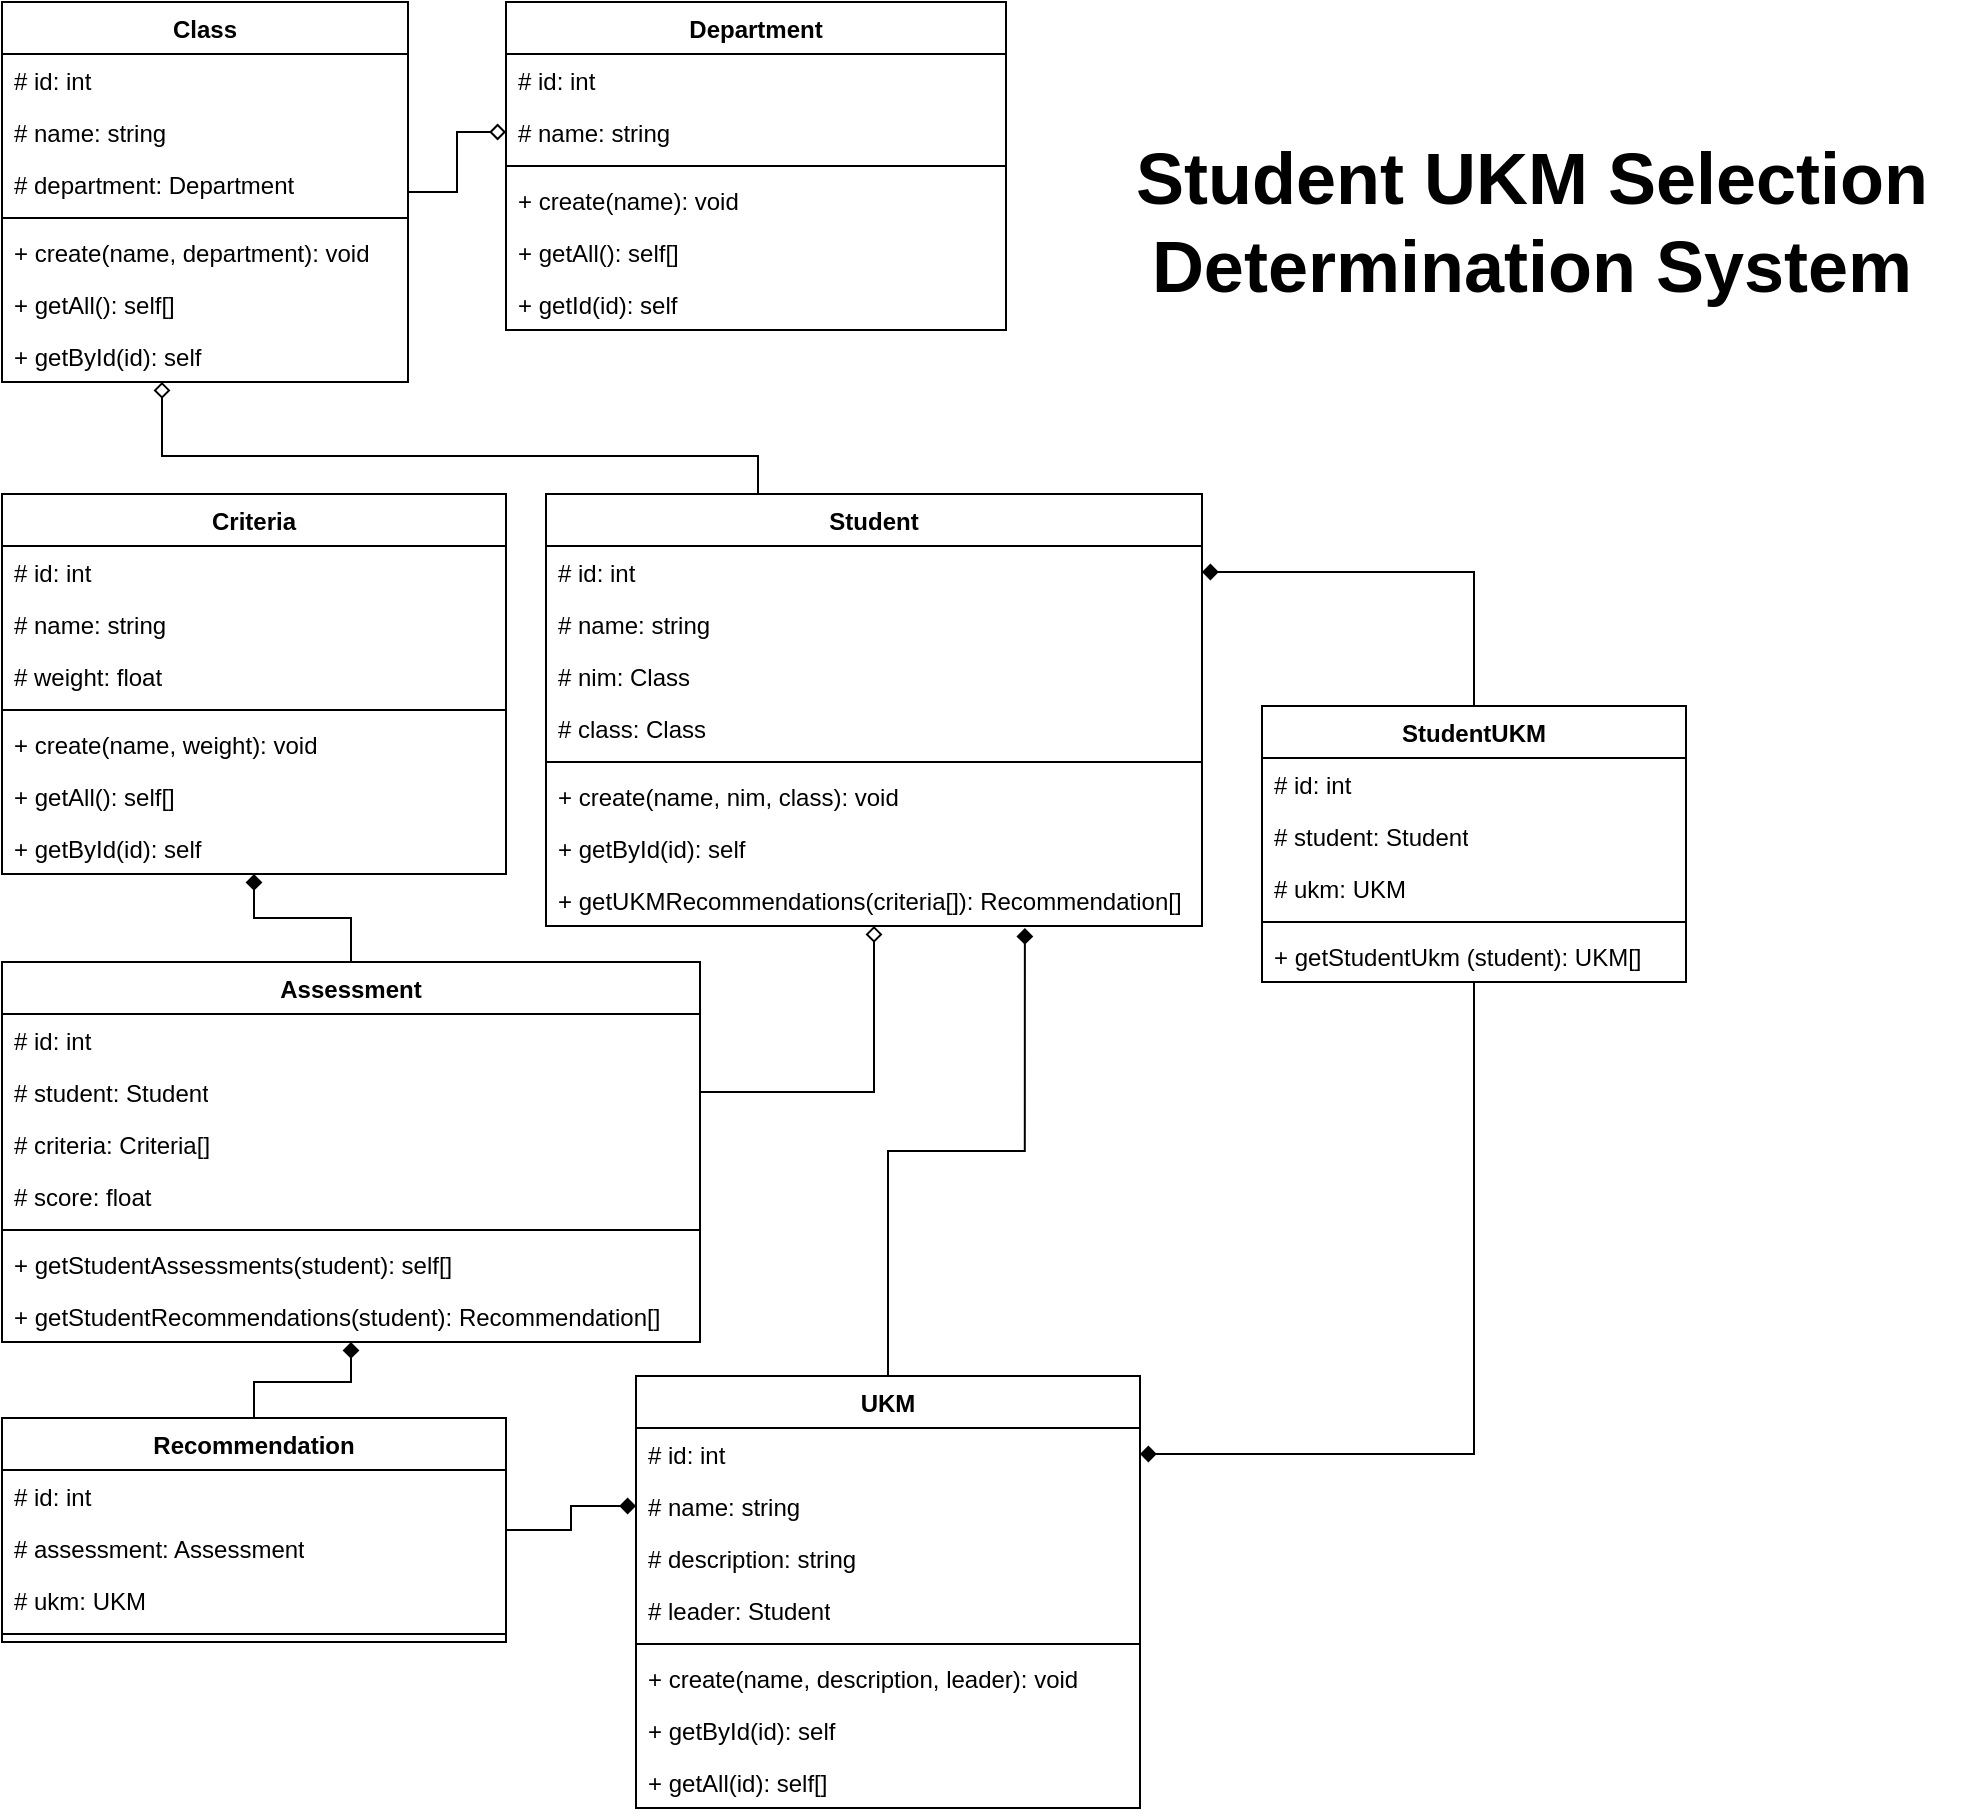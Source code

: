 <mxfile version="26.0.15">
  <diagram name="Page-1" id="KbIcFe-LaUw-SmJ73up1">
    <mxGraphModel dx="1590" dy="1212" grid="0" gridSize="10" guides="1" tooltips="1" connect="1" arrows="1" fold="1" page="1" pageScale="1" pageWidth="1100" pageHeight="850" math="0" shadow="0">
      <root>
        <mxCell id="0" />
        <mxCell id="1" parent="0" />
        <mxCell id="vltSLkn564qvBIl-ta4d-78" style="edgeStyle=orthogonalEdgeStyle;rounded=0;orthogonalLoop=1;jettySize=auto;html=1;entryX=1;entryY=0.5;entryDx=0;entryDy=0;endArrow=none;startFill=0;startArrow=diamond;" edge="1" parent="1" source="vltSLkn564qvBIl-ta4d-14" target="vltSLkn564qvBIl-ta4d-62">
          <mxGeometry relative="1" as="geometry" />
        </mxCell>
        <mxCell id="vltSLkn564qvBIl-ta4d-14" value="Student" style="swimlane;fontStyle=1;align=center;verticalAlign=top;childLayout=stackLayout;horizontal=1;startSize=26;horizontalStack=0;resizeParent=1;resizeParentMax=0;resizeLast=0;collapsible=1;marginBottom=0;whiteSpace=wrap;html=1;" vertex="1" parent="1">
          <mxGeometry x="340" y="266" width="328" height="216" as="geometry" />
        </mxCell>
        <mxCell id="vltSLkn564qvBIl-ta4d-15" value="# id: int" style="text;strokeColor=none;fillColor=none;align=left;verticalAlign=top;spacingLeft=4;spacingRight=4;overflow=hidden;rotatable=0;points=[[0,0.5],[1,0.5]];portConstraint=eastwest;whiteSpace=wrap;html=1;" vertex="1" parent="vltSLkn564qvBIl-ta4d-14">
          <mxGeometry y="26" width="328" height="26" as="geometry" />
        </mxCell>
        <mxCell id="vltSLkn564qvBIl-ta4d-18" value="# name: string" style="text;strokeColor=none;fillColor=none;align=left;verticalAlign=top;spacingLeft=4;spacingRight=4;overflow=hidden;rotatable=0;points=[[0,0.5],[1,0.5]];portConstraint=eastwest;whiteSpace=wrap;html=1;" vertex="1" parent="vltSLkn564qvBIl-ta4d-14">
          <mxGeometry y="52" width="328" height="26" as="geometry" />
        </mxCell>
        <mxCell id="vltSLkn564qvBIl-ta4d-20" value="# nim: Class" style="text;strokeColor=none;fillColor=none;align=left;verticalAlign=top;spacingLeft=4;spacingRight=4;overflow=hidden;rotatable=0;points=[[0,0.5],[1,0.5]];portConstraint=eastwest;whiteSpace=wrap;html=1;" vertex="1" parent="vltSLkn564qvBIl-ta4d-14">
          <mxGeometry y="78" width="328" height="26" as="geometry" />
        </mxCell>
        <mxCell id="vltSLkn564qvBIl-ta4d-19" value="# class: Class" style="text;strokeColor=none;fillColor=none;align=left;verticalAlign=top;spacingLeft=4;spacingRight=4;overflow=hidden;rotatable=0;points=[[0,0.5],[1,0.5]];portConstraint=eastwest;whiteSpace=wrap;html=1;" vertex="1" parent="vltSLkn564qvBIl-ta4d-14">
          <mxGeometry y="104" width="328" height="26" as="geometry" />
        </mxCell>
        <mxCell id="vltSLkn564qvBIl-ta4d-16" value="" style="line;strokeWidth=1;fillColor=none;align=left;verticalAlign=middle;spacingTop=-1;spacingLeft=3;spacingRight=3;rotatable=0;labelPosition=right;points=[];portConstraint=eastwest;strokeColor=inherit;" vertex="1" parent="vltSLkn564qvBIl-ta4d-14">
          <mxGeometry y="130" width="328" height="8" as="geometry" />
        </mxCell>
        <mxCell id="vltSLkn564qvBIl-ta4d-17" value="+ create(name, nim, class): void" style="text;strokeColor=none;fillColor=none;align=left;verticalAlign=top;spacingLeft=4;spacingRight=4;overflow=hidden;rotatable=0;points=[[0,0.5],[1,0.5]];portConstraint=eastwest;whiteSpace=wrap;html=1;" vertex="1" parent="vltSLkn564qvBIl-ta4d-14">
          <mxGeometry y="138" width="328" height="26" as="geometry" />
        </mxCell>
        <mxCell id="vltSLkn564qvBIl-ta4d-36" value="+ getById(id): self" style="text;strokeColor=none;fillColor=none;align=left;verticalAlign=top;spacingLeft=4;spacingRight=4;overflow=hidden;rotatable=0;points=[[0,0.5],[1,0.5]];portConstraint=eastwest;whiteSpace=wrap;html=1;" vertex="1" parent="vltSLkn564qvBIl-ta4d-14">
          <mxGeometry y="164" width="328" height="26" as="geometry" />
        </mxCell>
        <mxCell id="vltSLkn564qvBIl-ta4d-111" value="+ getUKMRecommendations(criteria[]): Recommendation[]" style="text;strokeColor=none;fillColor=none;align=left;verticalAlign=top;spacingLeft=4;spacingRight=4;overflow=hidden;rotatable=0;points=[[0,0.5],[1,0.5]];portConstraint=eastwest;whiteSpace=wrap;html=1;" vertex="1" parent="vltSLkn564qvBIl-ta4d-14">
          <mxGeometry y="190" width="328" height="26" as="geometry" />
        </mxCell>
        <mxCell id="vltSLkn564qvBIl-ta4d-56" style="edgeStyle=orthogonalEdgeStyle;rounded=0;orthogonalLoop=1;jettySize=auto;html=1;entryX=0.5;entryY=0;entryDx=0;entryDy=0;endArrow=none;startFill=0;startArrow=diamond;" edge="1" parent="1" source="vltSLkn564qvBIl-ta4d-21" target="vltSLkn564qvBIl-ta4d-14">
          <mxGeometry relative="1" as="geometry">
            <Array as="points">
              <mxPoint x="148" y="247" />
              <mxPoint x="446" y="247" />
            </Array>
          </mxGeometry>
        </mxCell>
        <mxCell id="vltSLkn564qvBIl-ta4d-57" style="edgeStyle=orthogonalEdgeStyle;rounded=0;orthogonalLoop=1;jettySize=auto;html=1;entryX=0;entryY=0.5;entryDx=0;entryDy=0;endArrow=diamond;endFill=0;" edge="1" parent="1" source="vltSLkn564qvBIl-ta4d-21" target="vltSLkn564qvBIl-ta4d-30">
          <mxGeometry relative="1" as="geometry" />
        </mxCell>
        <mxCell id="vltSLkn564qvBIl-ta4d-21" value="Class" style="swimlane;fontStyle=1;align=center;verticalAlign=top;childLayout=stackLayout;horizontal=1;startSize=26;horizontalStack=0;resizeParent=1;resizeParentMax=0;resizeLast=0;collapsible=1;marginBottom=0;whiteSpace=wrap;html=1;" vertex="1" parent="1">
          <mxGeometry x="68" y="20" width="203" height="190" as="geometry" />
        </mxCell>
        <mxCell id="vltSLkn564qvBIl-ta4d-22" value="# id: int" style="text;strokeColor=none;fillColor=none;align=left;verticalAlign=top;spacingLeft=4;spacingRight=4;overflow=hidden;rotatable=0;points=[[0,0.5],[1,0.5]];portConstraint=eastwest;whiteSpace=wrap;html=1;" vertex="1" parent="vltSLkn564qvBIl-ta4d-21">
          <mxGeometry y="26" width="203" height="26" as="geometry" />
        </mxCell>
        <mxCell id="vltSLkn564qvBIl-ta4d-23" value="# name: string" style="text;strokeColor=none;fillColor=none;align=left;verticalAlign=top;spacingLeft=4;spacingRight=4;overflow=hidden;rotatable=0;points=[[0,0.5],[1,0.5]];portConstraint=eastwest;whiteSpace=wrap;html=1;" vertex="1" parent="vltSLkn564qvBIl-ta4d-21">
          <mxGeometry y="52" width="203" height="26" as="geometry" />
        </mxCell>
        <mxCell id="vltSLkn564qvBIl-ta4d-25" value="# department: Department" style="text;strokeColor=none;fillColor=none;align=left;verticalAlign=top;spacingLeft=4;spacingRight=4;overflow=hidden;rotatable=0;points=[[0,0.5],[1,0.5]];portConstraint=eastwest;whiteSpace=wrap;html=1;" vertex="1" parent="vltSLkn564qvBIl-ta4d-21">
          <mxGeometry y="78" width="203" height="26" as="geometry" />
        </mxCell>
        <mxCell id="vltSLkn564qvBIl-ta4d-26" value="" style="line;strokeWidth=1;fillColor=none;align=left;verticalAlign=middle;spacingTop=-1;spacingLeft=3;spacingRight=3;rotatable=0;labelPosition=right;points=[];portConstraint=eastwest;strokeColor=inherit;" vertex="1" parent="vltSLkn564qvBIl-ta4d-21">
          <mxGeometry y="104" width="203" height="8" as="geometry" />
        </mxCell>
        <mxCell id="vltSLkn564qvBIl-ta4d-27" value="+ create(name, department): void" style="text;strokeColor=none;fillColor=none;align=left;verticalAlign=top;spacingLeft=4;spacingRight=4;overflow=hidden;rotatable=0;points=[[0,0.5],[1,0.5]];portConstraint=eastwest;whiteSpace=wrap;html=1;" vertex="1" parent="vltSLkn564qvBIl-ta4d-21">
          <mxGeometry y="112" width="203" height="26" as="geometry" />
        </mxCell>
        <mxCell id="vltSLkn564qvBIl-ta4d-34" value="+ getAll(): self[]" style="text;strokeColor=none;fillColor=none;align=left;verticalAlign=top;spacingLeft=4;spacingRight=4;overflow=hidden;rotatable=0;points=[[0,0.5],[1,0.5]];portConstraint=eastwest;whiteSpace=wrap;html=1;" vertex="1" parent="vltSLkn564qvBIl-ta4d-21">
          <mxGeometry y="138" width="203" height="26" as="geometry" />
        </mxCell>
        <mxCell id="vltSLkn564qvBIl-ta4d-100" value="+ getById(id): self" style="text;strokeColor=none;fillColor=none;align=left;verticalAlign=top;spacingLeft=4;spacingRight=4;overflow=hidden;rotatable=0;points=[[0,0.5],[1,0.5]];portConstraint=eastwest;whiteSpace=wrap;html=1;" vertex="1" parent="vltSLkn564qvBIl-ta4d-21">
          <mxGeometry y="164" width="203" height="26" as="geometry" />
        </mxCell>
        <mxCell id="vltSLkn564qvBIl-ta4d-28" value="Department" style="swimlane;fontStyle=1;align=center;verticalAlign=top;childLayout=stackLayout;horizontal=1;startSize=26;horizontalStack=0;resizeParent=1;resizeParentMax=0;resizeLast=0;collapsible=1;marginBottom=0;whiteSpace=wrap;html=1;" vertex="1" parent="1">
          <mxGeometry x="320" y="20" width="250" height="164" as="geometry" />
        </mxCell>
        <mxCell id="vltSLkn564qvBIl-ta4d-29" value="# id: int" style="text;strokeColor=none;fillColor=none;align=left;verticalAlign=top;spacingLeft=4;spacingRight=4;overflow=hidden;rotatable=0;points=[[0,0.5],[1,0.5]];portConstraint=eastwest;whiteSpace=wrap;html=1;" vertex="1" parent="vltSLkn564qvBIl-ta4d-28">
          <mxGeometry y="26" width="250" height="26" as="geometry" />
        </mxCell>
        <mxCell id="vltSLkn564qvBIl-ta4d-30" value="# name: string" style="text;strokeColor=none;fillColor=none;align=left;verticalAlign=top;spacingLeft=4;spacingRight=4;overflow=hidden;rotatable=0;points=[[0,0.5],[1,0.5]];portConstraint=eastwest;whiteSpace=wrap;html=1;" vertex="1" parent="vltSLkn564qvBIl-ta4d-28">
          <mxGeometry y="52" width="250" height="26" as="geometry" />
        </mxCell>
        <mxCell id="vltSLkn564qvBIl-ta4d-32" value="" style="line;strokeWidth=1;fillColor=none;align=left;verticalAlign=middle;spacingTop=-1;spacingLeft=3;spacingRight=3;rotatable=0;labelPosition=right;points=[];portConstraint=eastwest;strokeColor=inherit;" vertex="1" parent="vltSLkn564qvBIl-ta4d-28">
          <mxGeometry y="78" width="250" height="8" as="geometry" />
        </mxCell>
        <mxCell id="vltSLkn564qvBIl-ta4d-33" value="+ create(name): void" style="text;strokeColor=none;fillColor=none;align=left;verticalAlign=top;spacingLeft=4;spacingRight=4;overflow=hidden;rotatable=0;points=[[0,0.5],[1,0.5]];portConstraint=eastwest;whiteSpace=wrap;html=1;" vertex="1" parent="vltSLkn564qvBIl-ta4d-28">
          <mxGeometry y="86" width="250" height="26" as="geometry" />
        </mxCell>
        <mxCell id="vltSLkn564qvBIl-ta4d-35" value="+ getAll(): self[]" style="text;strokeColor=none;fillColor=none;align=left;verticalAlign=top;spacingLeft=4;spacingRight=4;overflow=hidden;rotatable=0;points=[[0,0.5],[1,0.5]];portConstraint=eastwest;whiteSpace=wrap;html=1;" vertex="1" parent="vltSLkn564qvBIl-ta4d-28">
          <mxGeometry y="112" width="250" height="26" as="geometry" />
        </mxCell>
        <mxCell id="vltSLkn564qvBIl-ta4d-101" value="+ getId(id): self" style="text;strokeColor=none;fillColor=none;align=left;verticalAlign=top;spacingLeft=4;spacingRight=4;overflow=hidden;rotatable=0;points=[[0,0.5],[1,0.5]];portConstraint=eastwest;whiteSpace=wrap;html=1;" vertex="1" parent="vltSLkn564qvBIl-ta4d-28">
          <mxGeometry y="138" width="250" height="26" as="geometry" />
        </mxCell>
        <mxCell id="vltSLkn564qvBIl-ta4d-39" value="UKM" style="swimlane;fontStyle=1;align=center;verticalAlign=top;childLayout=stackLayout;horizontal=1;startSize=26;horizontalStack=0;resizeParent=1;resizeParentMax=0;resizeLast=0;collapsible=1;marginBottom=0;whiteSpace=wrap;html=1;" vertex="1" parent="1">
          <mxGeometry x="385" y="707" width="252" height="216" as="geometry" />
        </mxCell>
        <mxCell id="vltSLkn564qvBIl-ta4d-40" value="# id: int" style="text;strokeColor=none;fillColor=none;align=left;verticalAlign=top;spacingLeft=4;spacingRight=4;overflow=hidden;rotatable=0;points=[[0,0.5],[1,0.5]];portConstraint=eastwest;whiteSpace=wrap;html=1;" vertex="1" parent="vltSLkn564qvBIl-ta4d-39">
          <mxGeometry y="26" width="252" height="26" as="geometry" />
        </mxCell>
        <mxCell id="vltSLkn564qvBIl-ta4d-41" value="# name: string" style="text;strokeColor=none;fillColor=none;align=left;verticalAlign=top;spacingLeft=4;spacingRight=4;overflow=hidden;rotatable=0;points=[[0,0.5],[1,0.5]];portConstraint=eastwest;whiteSpace=wrap;html=1;" vertex="1" parent="vltSLkn564qvBIl-ta4d-39">
          <mxGeometry y="52" width="252" height="26" as="geometry" />
        </mxCell>
        <mxCell id="vltSLkn564qvBIl-ta4d-43" value="# description: string" style="text;strokeColor=none;fillColor=none;align=left;verticalAlign=top;spacingLeft=4;spacingRight=4;overflow=hidden;rotatable=0;points=[[0,0.5],[1,0.5]];portConstraint=eastwest;whiteSpace=wrap;html=1;" vertex="1" parent="vltSLkn564qvBIl-ta4d-39">
          <mxGeometry y="78" width="252" height="26" as="geometry" />
        </mxCell>
        <mxCell id="vltSLkn564qvBIl-ta4d-42" value="# leader: Student" style="text;strokeColor=none;fillColor=none;align=left;verticalAlign=top;spacingLeft=4;spacingRight=4;overflow=hidden;rotatable=0;points=[[0,0.5],[1,0.5]];portConstraint=eastwest;whiteSpace=wrap;html=1;" vertex="1" parent="vltSLkn564qvBIl-ta4d-39">
          <mxGeometry y="104" width="252" height="26" as="geometry" />
        </mxCell>
        <mxCell id="vltSLkn564qvBIl-ta4d-44" value="" style="line;strokeWidth=1;fillColor=none;align=left;verticalAlign=middle;spacingTop=-1;spacingLeft=3;spacingRight=3;rotatable=0;labelPosition=right;points=[];portConstraint=eastwest;strokeColor=inherit;" vertex="1" parent="vltSLkn564qvBIl-ta4d-39">
          <mxGeometry y="130" width="252" height="8" as="geometry" />
        </mxCell>
        <mxCell id="vltSLkn564qvBIl-ta4d-45" value="+ create(name, description, leader): void" style="text;strokeColor=none;fillColor=none;align=left;verticalAlign=top;spacingLeft=4;spacingRight=4;overflow=hidden;rotatable=0;points=[[0,0.5],[1,0.5]];portConstraint=eastwest;whiteSpace=wrap;html=1;" vertex="1" parent="vltSLkn564qvBIl-ta4d-39">
          <mxGeometry y="138" width="252" height="26" as="geometry" />
        </mxCell>
        <mxCell id="vltSLkn564qvBIl-ta4d-46" value="+ getById(id): self" style="text;strokeColor=none;fillColor=none;align=left;verticalAlign=top;spacingLeft=4;spacingRight=4;overflow=hidden;rotatable=0;points=[[0,0.5],[1,0.5]];portConstraint=eastwest;whiteSpace=wrap;html=1;" vertex="1" parent="vltSLkn564qvBIl-ta4d-39">
          <mxGeometry y="164" width="252" height="26" as="geometry" />
        </mxCell>
        <mxCell id="vltSLkn564qvBIl-ta4d-110" value="+ getAll(id): self[]" style="text;strokeColor=none;fillColor=none;align=left;verticalAlign=top;spacingLeft=4;spacingRight=4;overflow=hidden;rotatable=0;points=[[0,0.5],[1,0.5]];portConstraint=eastwest;whiteSpace=wrap;html=1;" vertex="1" parent="vltSLkn564qvBIl-ta4d-39">
          <mxGeometry y="190" width="252" height="26" as="geometry" />
        </mxCell>
        <mxCell id="vltSLkn564qvBIl-ta4d-77" style="edgeStyle=orthogonalEdgeStyle;rounded=0;orthogonalLoop=1;jettySize=auto;html=1;entryX=0.5;entryY=0;entryDx=0;entryDy=0;endArrow=none;startFill=1;startArrow=diamond;" edge="1" parent="1" source="vltSLkn564qvBIl-ta4d-47" target="vltSLkn564qvBIl-ta4d-60">
          <mxGeometry relative="1" as="geometry" />
        </mxCell>
        <mxCell id="vltSLkn564qvBIl-ta4d-47" value="Criteria" style="swimlane;fontStyle=1;align=center;verticalAlign=top;childLayout=stackLayout;horizontal=1;startSize=26;horizontalStack=0;resizeParent=1;resizeParentMax=0;resizeLast=0;collapsible=1;marginBottom=0;whiteSpace=wrap;html=1;" vertex="1" parent="1">
          <mxGeometry x="68" y="266" width="252" height="190" as="geometry" />
        </mxCell>
        <mxCell id="vltSLkn564qvBIl-ta4d-48" value="# id: int" style="text;strokeColor=none;fillColor=none;align=left;verticalAlign=top;spacingLeft=4;spacingRight=4;overflow=hidden;rotatable=0;points=[[0,0.5],[1,0.5]];portConstraint=eastwest;whiteSpace=wrap;html=1;" vertex="1" parent="vltSLkn564qvBIl-ta4d-47">
          <mxGeometry y="26" width="252" height="26" as="geometry" />
        </mxCell>
        <mxCell id="vltSLkn564qvBIl-ta4d-49" value="# name: string" style="text;strokeColor=none;fillColor=none;align=left;verticalAlign=top;spacingLeft=4;spacingRight=4;overflow=hidden;rotatable=0;points=[[0,0.5],[1,0.5]];portConstraint=eastwest;whiteSpace=wrap;html=1;" vertex="1" parent="vltSLkn564qvBIl-ta4d-47">
          <mxGeometry y="52" width="252" height="26" as="geometry" />
        </mxCell>
        <mxCell id="vltSLkn564qvBIl-ta4d-50" value="# weight: float" style="text;strokeColor=none;fillColor=none;align=left;verticalAlign=top;spacingLeft=4;spacingRight=4;overflow=hidden;rotatable=0;points=[[0,0.5],[1,0.5]];portConstraint=eastwest;whiteSpace=wrap;html=1;" vertex="1" parent="vltSLkn564qvBIl-ta4d-47">
          <mxGeometry y="78" width="252" height="26" as="geometry" />
        </mxCell>
        <mxCell id="vltSLkn564qvBIl-ta4d-52" value="" style="line;strokeWidth=1;fillColor=none;align=left;verticalAlign=middle;spacingTop=-1;spacingLeft=3;spacingRight=3;rotatable=0;labelPosition=right;points=[];portConstraint=eastwest;strokeColor=inherit;" vertex="1" parent="vltSLkn564qvBIl-ta4d-47">
          <mxGeometry y="104" width="252" height="8" as="geometry" />
        </mxCell>
        <mxCell id="vltSLkn564qvBIl-ta4d-53" value="+ create(name, weight): void" style="text;strokeColor=none;fillColor=none;align=left;verticalAlign=top;spacingLeft=4;spacingRight=4;overflow=hidden;rotatable=0;points=[[0,0.5],[1,0.5]];portConstraint=eastwest;whiteSpace=wrap;html=1;" vertex="1" parent="vltSLkn564qvBIl-ta4d-47">
          <mxGeometry y="112" width="252" height="26" as="geometry" />
        </mxCell>
        <mxCell id="vltSLkn564qvBIl-ta4d-99" value="+ getAll(): self[]" style="text;strokeColor=none;fillColor=none;align=left;verticalAlign=top;spacingLeft=4;spacingRight=4;overflow=hidden;rotatable=0;points=[[0,0.5],[1,0.5]];portConstraint=eastwest;whiteSpace=wrap;html=1;" vertex="1" parent="vltSLkn564qvBIl-ta4d-47">
          <mxGeometry y="138" width="252" height="26" as="geometry" />
        </mxCell>
        <mxCell id="vltSLkn564qvBIl-ta4d-66" value="+ getById(id): self" style="text;strokeColor=none;fillColor=none;align=left;verticalAlign=top;spacingLeft=4;spacingRight=4;overflow=hidden;rotatable=0;points=[[0,0.5],[1,0.5]];portConstraint=eastwest;whiteSpace=wrap;html=1;" vertex="1" parent="vltSLkn564qvBIl-ta4d-47">
          <mxGeometry y="164" width="252" height="26" as="geometry" />
        </mxCell>
        <mxCell id="vltSLkn564qvBIl-ta4d-79" style="edgeStyle=orthogonalEdgeStyle;rounded=0;orthogonalLoop=1;jettySize=auto;html=1;entryX=0.5;entryY=0;entryDx=0;entryDy=0;endArrow=none;endFill=0;startFill=1;startArrow=diamond;" edge="1" parent="1" source="vltSLkn564qvBIl-ta4d-60" target="vltSLkn564qvBIl-ta4d-70">
          <mxGeometry relative="1" as="geometry" />
        </mxCell>
        <mxCell id="vltSLkn564qvBIl-ta4d-60" value="Assessment" style="swimlane;fontStyle=1;align=center;verticalAlign=top;childLayout=stackLayout;horizontal=1;startSize=26;horizontalStack=0;resizeParent=1;resizeParentMax=0;resizeLast=0;collapsible=1;marginBottom=0;whiteSpace=wrap;html=1;" vertex="1" parent="1">
          <mxGeometry x="68" y="500" width="349" height="190" as="geometry" />
        </mxCell>
        <mxCell id="vltSLkn564qvBIl-ta4d-61" value="# id: int" style="text;strokeColor=none;fillColor=none;align=left;verticalAlign=top;spacingLeft=4;spacingRight=4;overflow=hidden;rotatable=0;points=[[0,0.5],[1,0.5]];portConstraint=eastwest;whiteSpace=wrap;html=1;" vertex="1" parent="vltSLkn564qvBIl-ta4d-60">
          <mxGeometry y="26" width="349" height="26" as="geometry" />
        </mxCell>
        <mxCell id="vltSLkn564qvBIl-ta4d-62" value="# student: Student" style="text;strokeColor=none;fillColor=none;align=left;verticalAlign=top;spacingLeft=4;spacingRight=4;overflow=hidden;rotatable=0;points=[[0,0.5],[1,0.5]];portConstraint=eastwest;whiteSpace=wrap;html=1;" vertex="1" parent="vltSLkn564qvBIl-ta4d-60">
          <mxGeometry y="52" width="349" height="26" as="geometry" />
        </mxCell>
        <mxCell id="vltSLkn564qvBIl-ta4d-63" value="# criteria: Criteria[]" style="text;strokeColor=none;fillColor=none;align=left;verticalAlign=top;spacingLeft=4;spacingRight=4;overflow=hidden;rotatable=0;points=[[0,0.5],[1,0.5]];portConstraint=eastwest;whiteSpace=wrap;html=1;" vertex="1" parent="vltSLkn564qvBIl-ta4d-60">
          <mxGeometry y="78" width="349" height="26" as="geometry" />
        </mxCell>
        <mxCell id="vltSLkn564qvBIl-ta4d-67" value="# score: float" style="text;strokeColor=none;fillColor=none;align=left;verticalAlign=top;spacingLeft=4;spacingRight=4;overflow=hidden;rotatable=0;points=[[0,0.5],[1,0.5]];portConstraint=eastwest;whiteSpace=wrap;html=1;" vertex="1" parent="vltSLkn564qvBIl-ta4d-60">
          <mxGeometry y="104" width="349" height="26" as="geometry" />
        </mxCell>
        <mxCell id="vltSLkn564qvBIl-ta4d-64" value="" style="line;strokeWidth=1;fillColor=none;align=left;verticalAlign=middle;spacingTop=-1;spacingLeft=3;spacingRight=3;rotatable=0;labelPosition=right;points=[];portConstraint=eastwest;strokeColor=inherit;" vertex="1" parent="vltSLkn564qvBIl-ta4d-60">
          <mxGeometry y="130" width="349" height="8" as="geometry" />
        </mxCell>
        <mxCell id="vltSLkn564qvBIl-ta4d-108" value="+ getStudentAssessments(student): self[]" style="text;strokeColor=none;fillColor=none;align=left;verticalAlign=top;spacingLeft=4;spacingRight=4;overflow=hidden;rotatable=0;points=[[0,0.5],[1,0.5]];portConstraint=eastwest;whiteSpace=wrap;html=1;" vertex="1" parent="vltSLkn564qvBIl-ta4d-60">
          <mxGeometry y="138" width="349" height="26" as="geometry" />
        </mxCell>
        <mxCell id="vltSLkn564qvBIl-ta4d-109" value="+ getStudentRecommendations(student): Recommendation[]" style="text;strokeColor=none;fillColor=none;align=left;verticalAlign=top;spacingLeft=4;spacingRight=4;overflow=hidden;rotatable=0;points=[[0,0.5],[1,0.5]];portConstraint=eastwest;whiteSpace=wrap;html=1;" vertex="1" parent="vltSLkn564qvBIl-ta4d-60">
          <mxGeometry y="164" width="349" height="26" as="geometry" />
        </mxCell>
        <mxCell id="vltSLkn564qvBIl-ta4d-80" style="edgeStyle=orthogonalEdgeStyle;rounded=0;orthogonalLoop=1;jettySize=auto;html=1;entryX=0;entryY=0.5;entryDx=0;entryDy=0;endArrow=diamond;endFill=1;" edge="1" parent="1" source="vltSLkn564qvBIl-ta4d-70" target="vltSLkn564qvBIl-ta4d-41">
          <mxGeometry relative="1" as="geometry" />
        </mxCell>
        <mxCell id="vltSLkn564qvBIl-ta4d-70" value="Recommendation" style="swimlane;fontStyle=1;align=center;verticalAlign=top;childLayout=stackLayout;horizontal=1;startSize=26;horizontalStack=0;resizeParent=1;resizeParentMax=0;resizeLast=0;collapsible=1;marginBottom=0;whiteSpace=wrap;html=1;" vertex="1" parent="1">
          <mxGeometry x="68" y="728" width="252" height="112" as="geometry" />
        </mxCell>
        <mxCell id="vltSLkn564qvBIl-ta4d-71" value="# id: int" style="text;strokeColor=none;fillColor=none;align=left;verticalAlign=top;spacingLeft=4;spacingRight=4;overflow=hidden;rotatable=0;points=[[0,0.5],[1,0.5]];portConstraint=eastwest;whiteSpace=wrap;html=1;" vertex="1" parent="vltSLkn564qvBIl-ta4d-70">
          <mxGeometry y="26" width="252" height="26" as="geometry" />
        </mxCell>
        <mxCell id="vltSLkn564qvBIl-ta4d-72" value="# assessment: Assessment" style="text;strokeColor=none;fillColor=none;align=left;verticalAlign=top;spacingLeft=4;spacingRight=4;overflow=hidden;rotatable=0;points=[[0,0.5],[1,0.5]];portConstraint=eastwest;whiteSpace=wrap;html=1;" vertex="1" parent="vltSLkn564qvBIl-ta4d-70">
          <mxGeometry y="52" width="252" height="26" as="geometry" />
        </mxCell>
        <mxCell id="vltSLkn564qvBIl-ta4d-73" value="# ukm: UKM" style="text;strokeColor=none;fillColor=none;align=left;verticalAlign=top;spacingLeft=4;spacingRight=4;overflow=hidden;rotatable=0;points=[[0,0.5],[1,0.5]];portConstraint=eastwest;whiteSpace=wrap;html=1;" vertex="1" parent="vltSLkn564qvBIl-ta4d-70">
          <mxGeometry y="78" width="252" height="26" as="geometry" />
        </mxCell>
        <mxCell id="vltSLkn564qvBIl-ta4d-75" value="" style="line;strokeWidth=1;fillColor=none;align=left;verticalAlign=middle;spacingTop=-1;spacingLeft=3;spacingRight=3;rotatable=0;labelPosition=right;points=[];portConstraint=eastwest;strokeColor=inherit;" vertex="1" parent="vltSLkn564qvBIl-ta4d-70">
          <mxGeometry y="104" width="252" height="8" as="geometry" />
        </mxCell>
        <mxCell id="vltSLkn564qvBIl-ta4d-82" style="edgeStyle=orthogonalEdgeStyle;rounded=0;orthogonalLoop=1;jettySize=auto;html=1;exitX=0.5;exitY=0;exitDx=0;exitDy=0;endArrow=diamond;endFill=1;entryX=0.73;entryY=1.038;entryDx=0;entryDy=0;entryPerimeter=0;" edge="1" parent="1" source="vltSLkn564qvBIl-ta4d-39" target="vltSLkn564qvBIl-ta4d-111">
          <mxGeometry relative="1" as="geometry">
            <mxPoint x="543" y="492" as="targetPoint" />
          </mxGeometry>
        </mxCell>
        <mxCell id="vltSLkn564qvBIl-ta4d-91" style="edgeStyle=orthogonalEdgeStyle;rounded=0;orthogonalLoop=1;jettySize=auto;html=1;entryX=1;entryY=0.5;entryDx=0;entryDy=0;endArrow=diamond;endFill=1;" edge="1" parent="1" source="vltSLkn564qvBIl-ta4d-83" target="vltSLkn564qvBIl-ta4d-15">
          <mxGeometry relative="1" as="geometry" />
        </mxCell>
        <mxCell id="vltSLkn564qvBIl-ta4d-92" style="edgeStyle=orthogonalEdgeStyle;rounded=0;orthogonalLoop=1;jettySize=auto;html=1;exitX=0.5;exitY=1;exitDx=0;exitDy=0;entryX=1;entryY=0.5;entryDx=0;entryDy=0;endArrow=diamond;endFill=1;" edge="1" parent="1" source="vltSLkn564qvBIl-ta4d-83" target="vltSLkn564qvBIl-ta4d-40">
          <mxGeometry relative="1" as="geometry" />
        </mxCell>
        <mxCell id="vltSLkn564qvBIl-ta4d-83" value="StudentUKM" style="swimlane;fontStyle=1;align=center;verticalAlign=top;childLayout=stackLayout;horizontal=1;startSize=26;horizontalStack=0;resizeParent=1;resizeParentMax=0;resizeLast=0;collapsible=1;marginBottom=0;whiteSpace=wrap;html=1;" vertex="1" parent="1">
          <mxGeometry x="698" y="372" width="212" height="138" as="geometry" />
        </mxCell>
        <mxCell id="vltSLkn564qvBIl-ta4d-84" value="# id: int" style="text;strokeColor=none;fillColor=none;align=left;verticalAlign=top;spacingLeft=4;spacingRight=4;overflow=hidden;rotatable=0;points=[[0,0.5],[1,0.5]];portConstraint=eastwest;whiteSpace=wrap;html=1;" vertex="1" parent="vltSLkn564qvBIl-ta4d-83">
          <mxGeometry y="26" width="212" height="26" as="geometry" />
        </mxCell>
        <mxCell id="vltSLkn564qvBIl-ta4d-85" value="# student: Student" style="text;strokeColor=none;fillColor=none;align=left;verticalAlign=top;spacingLeft=4;spacingRight=4;overflow=hidden;rotatable=0;points=[[0,0.5],[1,0.5]];portConstraint=eastwest;whiteSpace=wrap;html=1;" vertex="1" parent="vltSLkn564qvBIl-ta4d-83">
          <mxGeometry y="52" width="212" height="26" as="geometry" />
        </mxCell>
        <mxCell id="vltSLkn564qvBIl-ta4d-86" value="# ukm: UKM" style="text;strokeColor=none;fillColor=none;align=left;verticalAlign=top;spacingLeft=4;spacingRight=4;overflow=hidden;rotatable=0;points=[[0,0.5],[1,0.5]];portConstraint=eastwest;whiteSpace=wrap;html=1;" vertex="1" parent="vltSLkn564qvBIl-ta4d-83">
          <mxGeometry y="78" width="212" height="26" as="geometry" />
        </mxCell>
        <mxCell id="vltSLkn564qvBIl-ta4d-88" value="" style="line;strokeWidth=1;fillColor=none;align=left;verticalAlign=middle;spacingTop=-1;spacingLeft=3;spacingRight=3;rotatable=0;labelPosition=right;points=[];portConstraint=eastwest;strokeColor=inherit;" vertex="1" parent="vltSLkn564qvBIl-ta4d-83">
          <mxGeometry y="104" width="212" height="8" as="geometry" />
        </mxCell>
        <mxCell id="vltSLkn564qvBIl-ta4d-98" value="+ getStudentUkm (student): UKM[]" style="text;strokeColor=none;fillColor=none;align=left;verticalAlign=top;spacingLeft=4;spacingRight=4;overflow=hidden;rotatable=0;points=[[0,0.5],[1,0.5]];portConstraint=eastwest;whiteSpace=wrap;html=1;" vertex="1" parent="vltSLkn564qvBIl-ta4d-83">
          <mxGeometry y="112" width="212" height="26" as="geometry" />
        </mxCell>
        <mxCell id="vltSLkn564qvBIl-ta4d-112" value="&lt;font style=&quot;font-size: 36px;&quot;&gt;&lt;b&gt;Student UKM Selection Determination System&lt;/b&gt;&lt;/font&gt;" style="text;html=1;align=center;verticalAlign=middle;whiteSpace=wrap;rounded=0;" vertex="1" parent="1">
          <mxGeometry x="618" y="40" width="430" height="180" as="geometry" />
        </mxCell>
      </root>
    </mxGraphModel>
  </diagram>
</mxfile>
